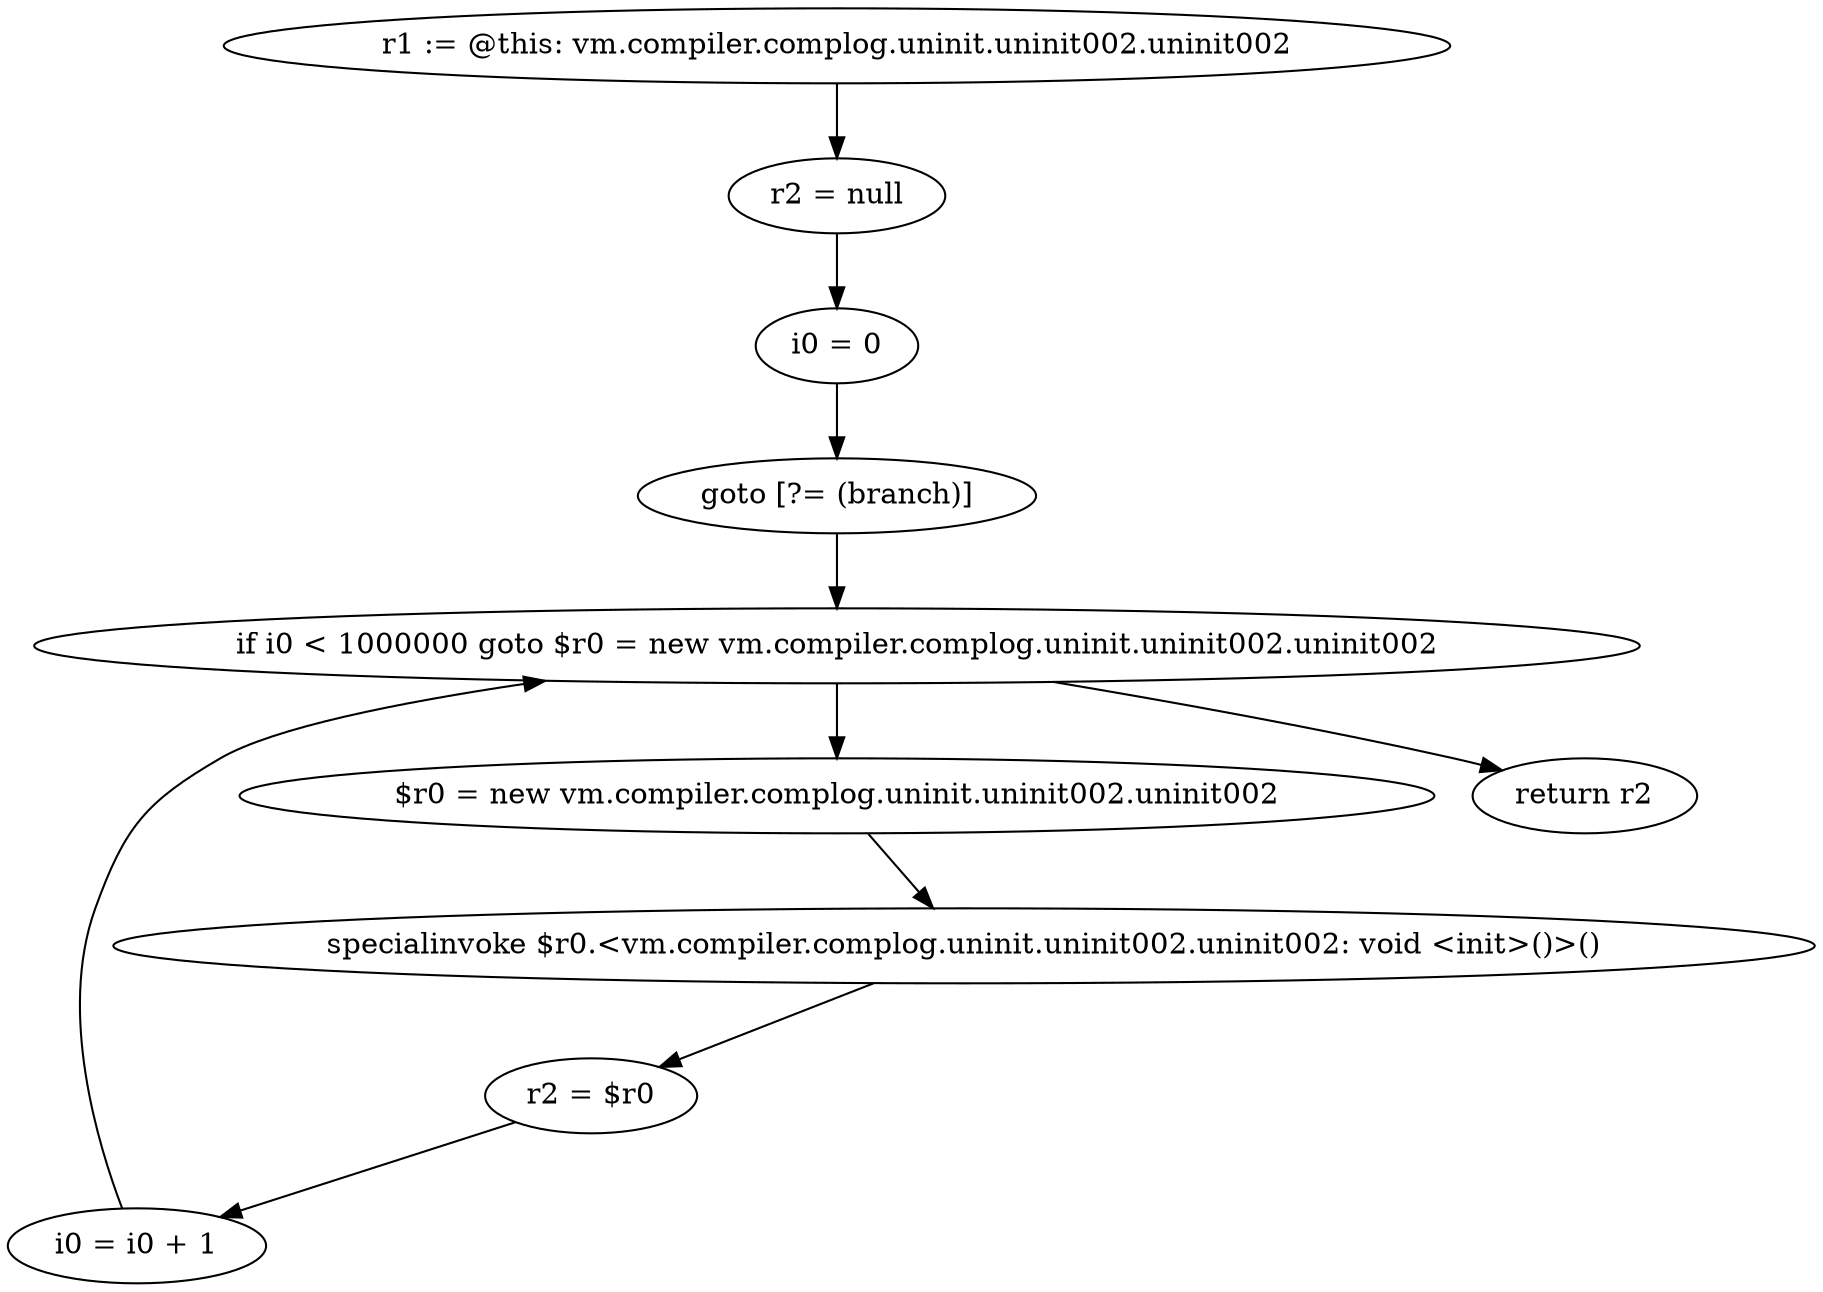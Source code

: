 digraph "unitGraph" {
    "r1 := @this: vm.compiler.complog.uninit.uninit002.uninit002"
    "r2 = null"
    "i0 = 0"
    "goto [?= (branch)]"
    "$r0 = new vm.compiler.complog.uninit.uninit002.uninit002"
    "specialinvoke $r0.<vm.compiler.complog.uninit.uninit002.uninit002: void <init>()>()"
    "r2 = $r0"
    "i0 = i0 + 1"
    "if i0 < 1000000 goto $r0 = new vm.compiler.complog.uninit.uninit002.uninit002"
    "return r2"
    "r1 := @this: vm.compiler.complog.uninit.uninit002.uninit002"->"r2 = null";
    "r2 = null"->"i0 = 0";
    "i0 = 0"->"goto [?= (branch)]";
    "goto [?= (branch)]"->"if i0 < 1000000 goto $r0 = new vm.compiler.complog.uninit.uninit002.uninit002";
    "$r0 = new vm.compiler.complog.uninit.uninit002.uninit002"->"specialinvoke $r0.<vm.compiler.complog.uninit.uninit002.uninit002: void <init>()>()";
    "specialinvoke $r0.<vm.compiler.complog.uninit.uninit002.uninit002: void <init>()>()"->"r2 = $r0";
    "r2 = $r0"->"i0 = i0 + 1";
    "i0 = i0 + 1"->"if i0 < 1000000 goto $r0 = new vm.compiler.complog.uninit.uninit002.uninit002";
    "if i0 < 1000000 goto $r0 = new vm.compiler.complog.uninit.uninit002.uninit002"->"return r2";
    "if i0 < 1000000 goto $r0 = new vm.compiler.complog.uninit.uninit002.uninit002"->"$r0 = new vm.compiler.complog.uninit.uninit002.uninit002";
}
